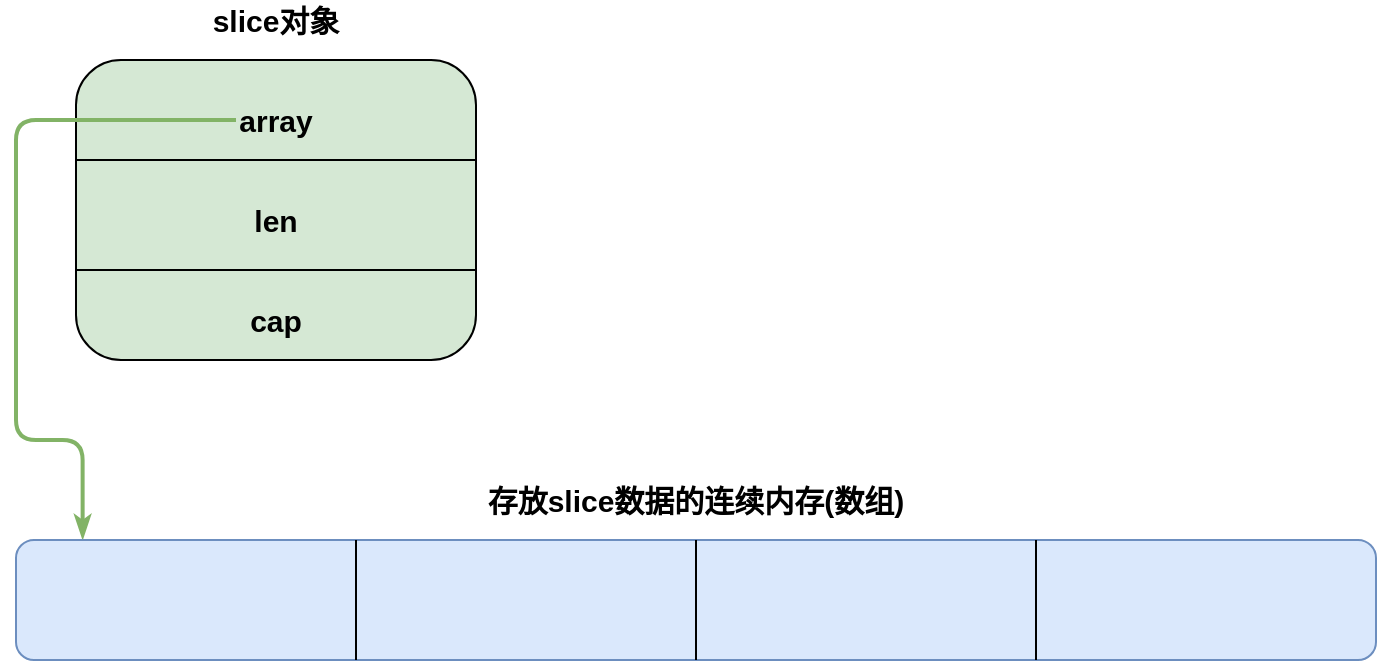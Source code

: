 <mxfile version="14.6.6" type="github">
  <diagram id="1DaJJSkL3XN_FZuzAKqe" name="第 1 页">
    <mxGraphModel dx="1038" dy="548" grid="1" gridSize="10" guides="1" tooltips="1" connect="1" arrows="1" fold="1" page="1" pageScale="1" pageWidth="827" pageHeight="1169" math="0" shadow="0">
      <root>
        <mxCell id="0" />
        <mxCell id="1" parent="0" />
        <mxCell id="I273y43amtsQnGsVu_zz-1" value="" style="rounded=1;whiteSpace=wrap;html=1;fillColor=#d5e8d4;" vertex="1" parent="1">
          <mxGeometry x="90" y="100" width="200" height="150" as="geometry" />
        </mxCell>
        <mxCell id="I273y43amtsQnGsVu_zz-2" style="edgeStyle=orthogonalEdgeStyle;rounded=0;orthogonalLoop=1;jettySize=auto;html=1;exitX=0;exitY=0.25;exitDx=0;exitDy=0;entryX=1;entryY=0.25;entryDx=0;entryDy=0;endArrow=none;endFill=0;" edge="1" parent="1" source="I273y43amtsQnGsVu_zz-1" target="I273y43amtsQnGsVu_zz-1">
          <mxGeometry relative="1" as="geometry">
            <Array as="points">
              <mxPoint x="190" y="150" />
              <mxPoint x="190" y="150" />
            </Array>
          </mxGeometry>
        </mxCell>
        <mxCell id="I273y43amtsQnGsVu_zz-3" style="edgeStyle=orthogonalEdgeStyle;rounded=0;orthogonalLoop=1;jettySize=auto;html=1;exitX=0;exitY=0.75;exitDx=0;exitDy=0;entryX=1;entryY=0.75;entryDx=0;entryDy=0;endArrow=none;endFill=0;" edge="1" parent="1" source="I273y43amtsQnGsVu_zz-1" target="I273y43amtsQnGsVu_zz-1">
          <mxGeometry relative="1" as="geometry">
            <Array as="points">
              <mxPoint x="200" y="205" />
              <mxPoint x="200" y="205" />
            </Array>
          </mxGeometry>
        </mxCell>
        <mxCell id="I273y43amtsQnGsVu_zz-8" style="edgeStyle=orthogonalEdgeStyle;rounded=1;orthogonalLoop=1;jettySize=auto;html=1;exitX=0;exitY=0.5;exitDx=0;exitDy=0;endArrow=classicThin;endFill=1;fillColor=#d5e8d4;strokeColor=#82b366;strokeWidth=2;entryX=0.049;entryY=-0.01;entryDx=0;entryDy=0;entryPerimeter=0;" edge="1" parent="1" source="I273y43amtsQnGsVu_zz-4" target="I273y43amtsQnGsVu_zz-7">
          <mxGeometry relative="1" as="geometry">
            <mxPoint x="102" y="346" as="targetPoint" />
            <Array as="points">
              <mxPoint x="60" y="130" />
              <mxPoint x="60" y="290" />
              <mxPoint x="93" y="290" />
            </Array>
          </mxGeometry>
        </mxCell>
        <mxCell id="I273y43amtsQnGsVu_zz-4" value="&lt;font size=&quot;1&quot;&gt;&lt;b style=&quot;font-size: 15px&quot;&gt;array&lt;/b&gt;&lt;/font&gt;" style="text;html=1;strokeColor=none;fillColor=none;align=center;verticalAlign=middle;whiteSpace=wrap;rounded=0;" vertex="1" parent="1">
          <mxGeometry x="170" y="120" width="40" height="20" as="geometry" />
        </mxCell>
        <mxCell id="I273y43amtsQnGsVu_zz-5" value="&lt;font size=&quot;1&quot;&gt;&lt;b style=&quot;font-size: 15px&quot;&gt;len&lt;/b&gt;&lt;/font&gt;" style="text;html=1;strokeColor=none;fillColor=none;align=center;verticalAlign=middle;whiteSpace=wrap;rounded=0;" vertex="1" parent="1">
          <mxGeometry x="170" y="170" width="40" height="20" as="geometry" />
        </mxCell>
        <mxCell id="I273y43amtsQnGsVu_zz-6" value="&lt;font size=&quot;1&quot;&gt;&lt;b style=&quot;font-size: 15px&quot;&gt;cap&lt;/b&gt;&lt;/font&gt;" style="text;html=1;strokeColor=none;fillColor=none;align=center;verticalAlign=middle;whiteSpace=wrap;rounded=0;" vertex="1" parent="1">
          <mxGeometry x="170" y="220" width="40" height="20" as="geometry" />
        </mxCell>
        <mxCell id="I273y43amtsQnGsVu_zz-7" value="" style="rounded=1;whiteSpace=wrap;html=1;strokeColor=#6c8ebf;fillColor=#dae8fc;" vertex="1" parent="1">
          <mxGeometry x="60" y="340" width="680" height="60" as="geometry" />
        </mxCell>
        <mxCell id="I273y43amtsQnGsVu_zz-10" style="edgeStyle=orthogonalEdgeStyle;rounded=1;orthogonalLoop=1;jettySize=auto;html=1;exitX=0.25;exitY=0;exitDx=0;exitDy=0;entryX=0.25;entryY=1;entryDx=0;entryDy=0;endArrow=none;endFill=0;strokeWidth=1;" edge="1" parent="1" source="I273y43amtsQnGsVu_zz-7" target="I273y43amtsQnGsVu_zz-7">
          <mxGeometry relative="1" as="geometry">
            <Array as="points">
              <mxPoint x="230" y="360" />
              <mxPoint x="230" y="360" />
            </Array>
          </mxGeometry>
        </mxCell>
        <mxCell id="I273y43amtsQnGsVu_zz-11" style="edgeStyle=orthogonalEdgeStyle;rounded=1;orthogonalLoop=1;jettySize=auto;html=1;exitX=0.5;exitY=0;exitDx=0;exitDy=0;entryX=0.5;entryY=1;entryDx=0;entryDy=0;endArrow=none;endFill=0;strokeWidth=1;" edge="1" parent="1" source="I273y43amtsQnGsVu_zz-7" target="I273y43amtsQnGsVu_zz-7">
          <mxGeometry relative="1" as="geometry">
            <Array as="points">
              <mxPoint x="400" y="370" />
              <mxPoint x="400" y="370" />
            </Array>
          </mxGeometry>
        </mxCell>
        <mxCell id="I273y43amtsQnGsVu_zz-12" style="edgeStyle=orthogonalEdgeStyle;rounded=1;orthogonalLoop=1;jettySize=auto;html=1;exitX=0.75;exitY=0;exitDx=0;exitDy=0;entryX=0.75;entryY=1;entryDx=0;entryDy=0;endArrow=none;endFill=0;strokeWidth=1;" edge="1" parent="1" source="I273y43amtsQnGsVu_zz-7" target="I273y43amtsQnGsVu_zz-7">
          <mxGeometry relative="1" as="geometry">
            <Array as="points">
              <mxPoint x="570" y="370" />
              <mxPoint x="570" y="370" />
            </Array>
          </mxGeometry>
        </mxCell>
        <mxCell id="I273y43amtsQnGsVu_zz-13" value="&lt;font style=&quot;font-size: 15px&quot;&gt;&lt;b&gt;slice对象&lt;/b&gt;&lt;/font&gt;" style="text;html=1;strokeColor=none;fillColor=none;align=center;verticalAlign=middle;whiteSpace=wrap;rounded=0;" vertex="1" parent="1">
          <mxGeometry x="140" y="70" width="100" height="20" as="geometry" />
        </mxCell>
        <mxCell id="I273y43amtsQnGsVu_zz-14" value="&lt;font style=&quot;font-size: 15px&quot;&gt;&lt;b&gt;存放slice数据的连续内存(数组)&lt;/b&gt;&lt;/font&gt;" style="text;html=1;strokeColor=none;fillColor=none;align=center;verticalAlign=middle;whiteSpace=wrap;rounded=0;" vertex="1" parent="1">
          <mxGeometry x="255" y="310" width="290" height="20" as="geometry" />
        </mxCell>
      </root>
    </mxGraphModel>
  </diagram>
</mxfile>
